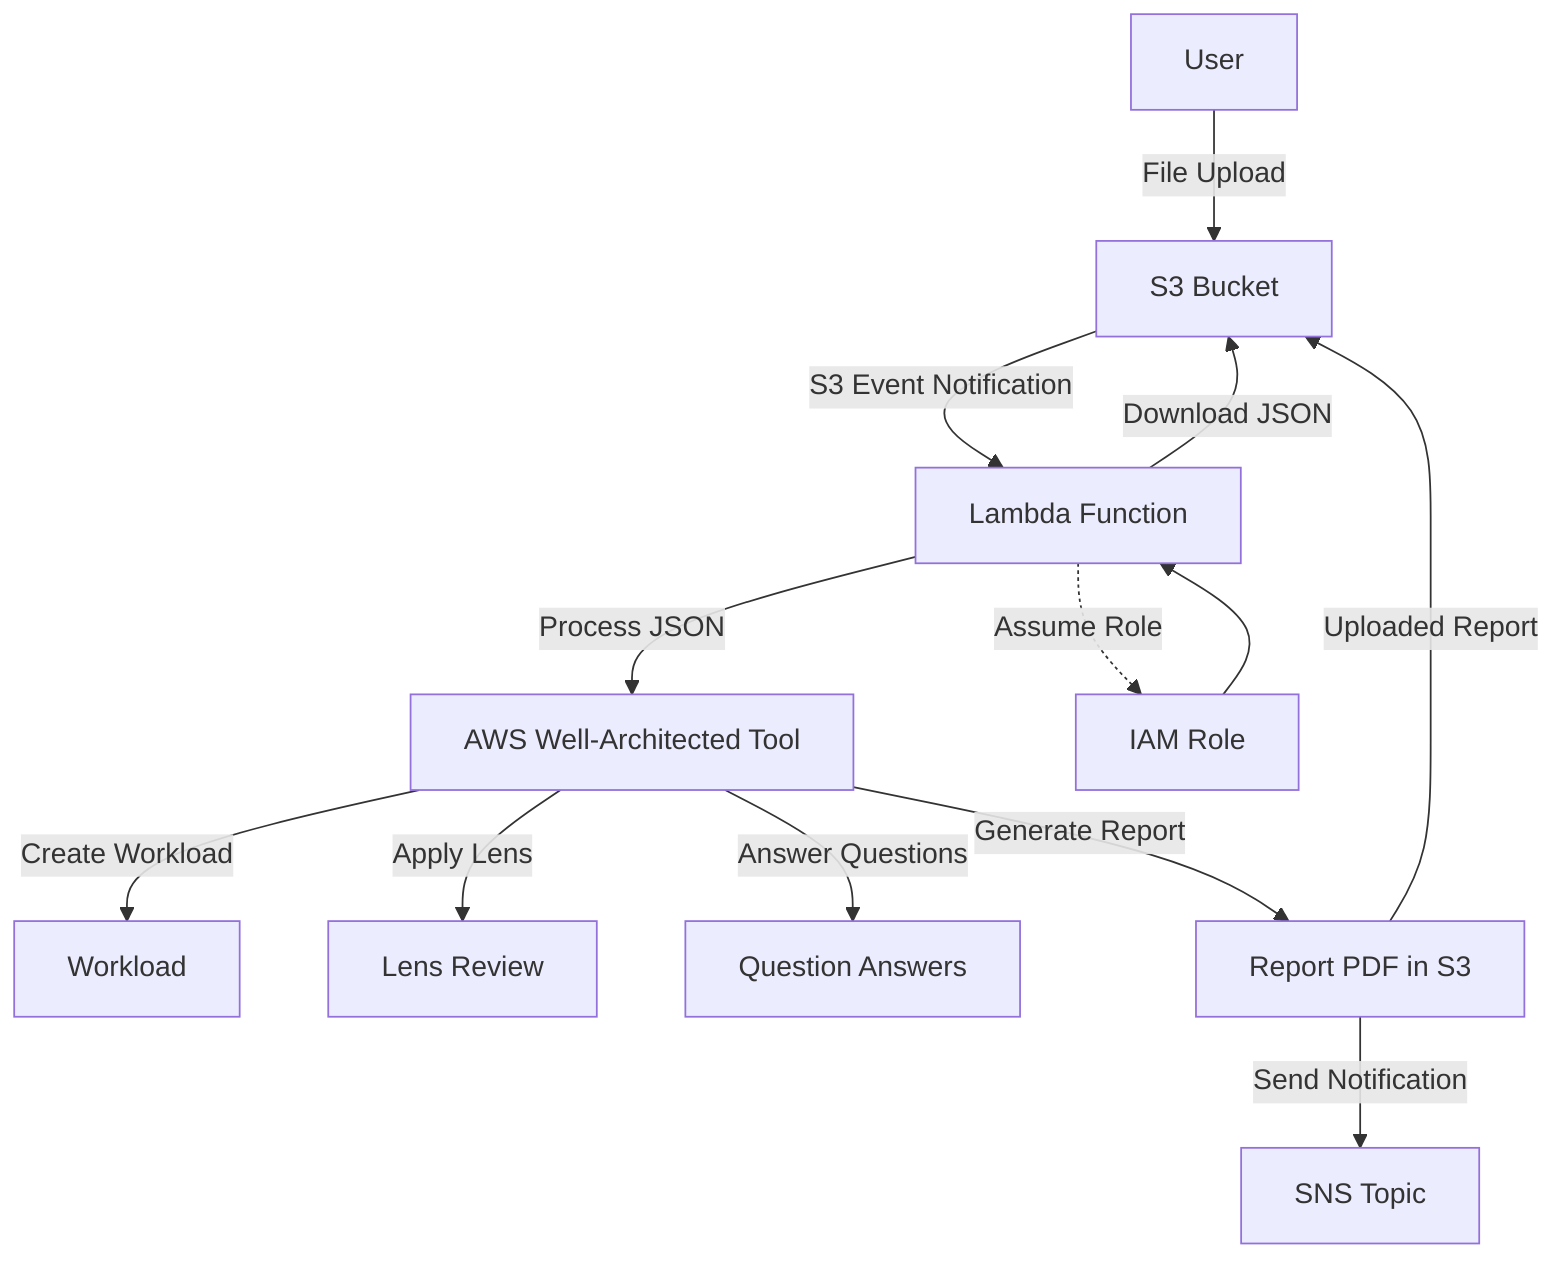 graph TD;
    A[S3 Bucket] -->|S3 Event Notification| B[Lambda Function];
    B -->|Process JSON| C[AWS Well-Architected Tool];
    B -->|Download JSON| A;
    B -.->|Assume Role| D[IAM Role];
    D --> B;
    X[User] --> |File Upload| A[S3 Bucket];
    C -->|Create Workload| E[Workload];
    C -->|Apply Lens| F[Lens Review];
    C -->|Answer Questions| G[Question Answers];
    C -->|Generate Report| H[Report PDF in S3];
    H -->|Uploaded Report| A;
    H -->|Send Notification| I[SNS Topic];